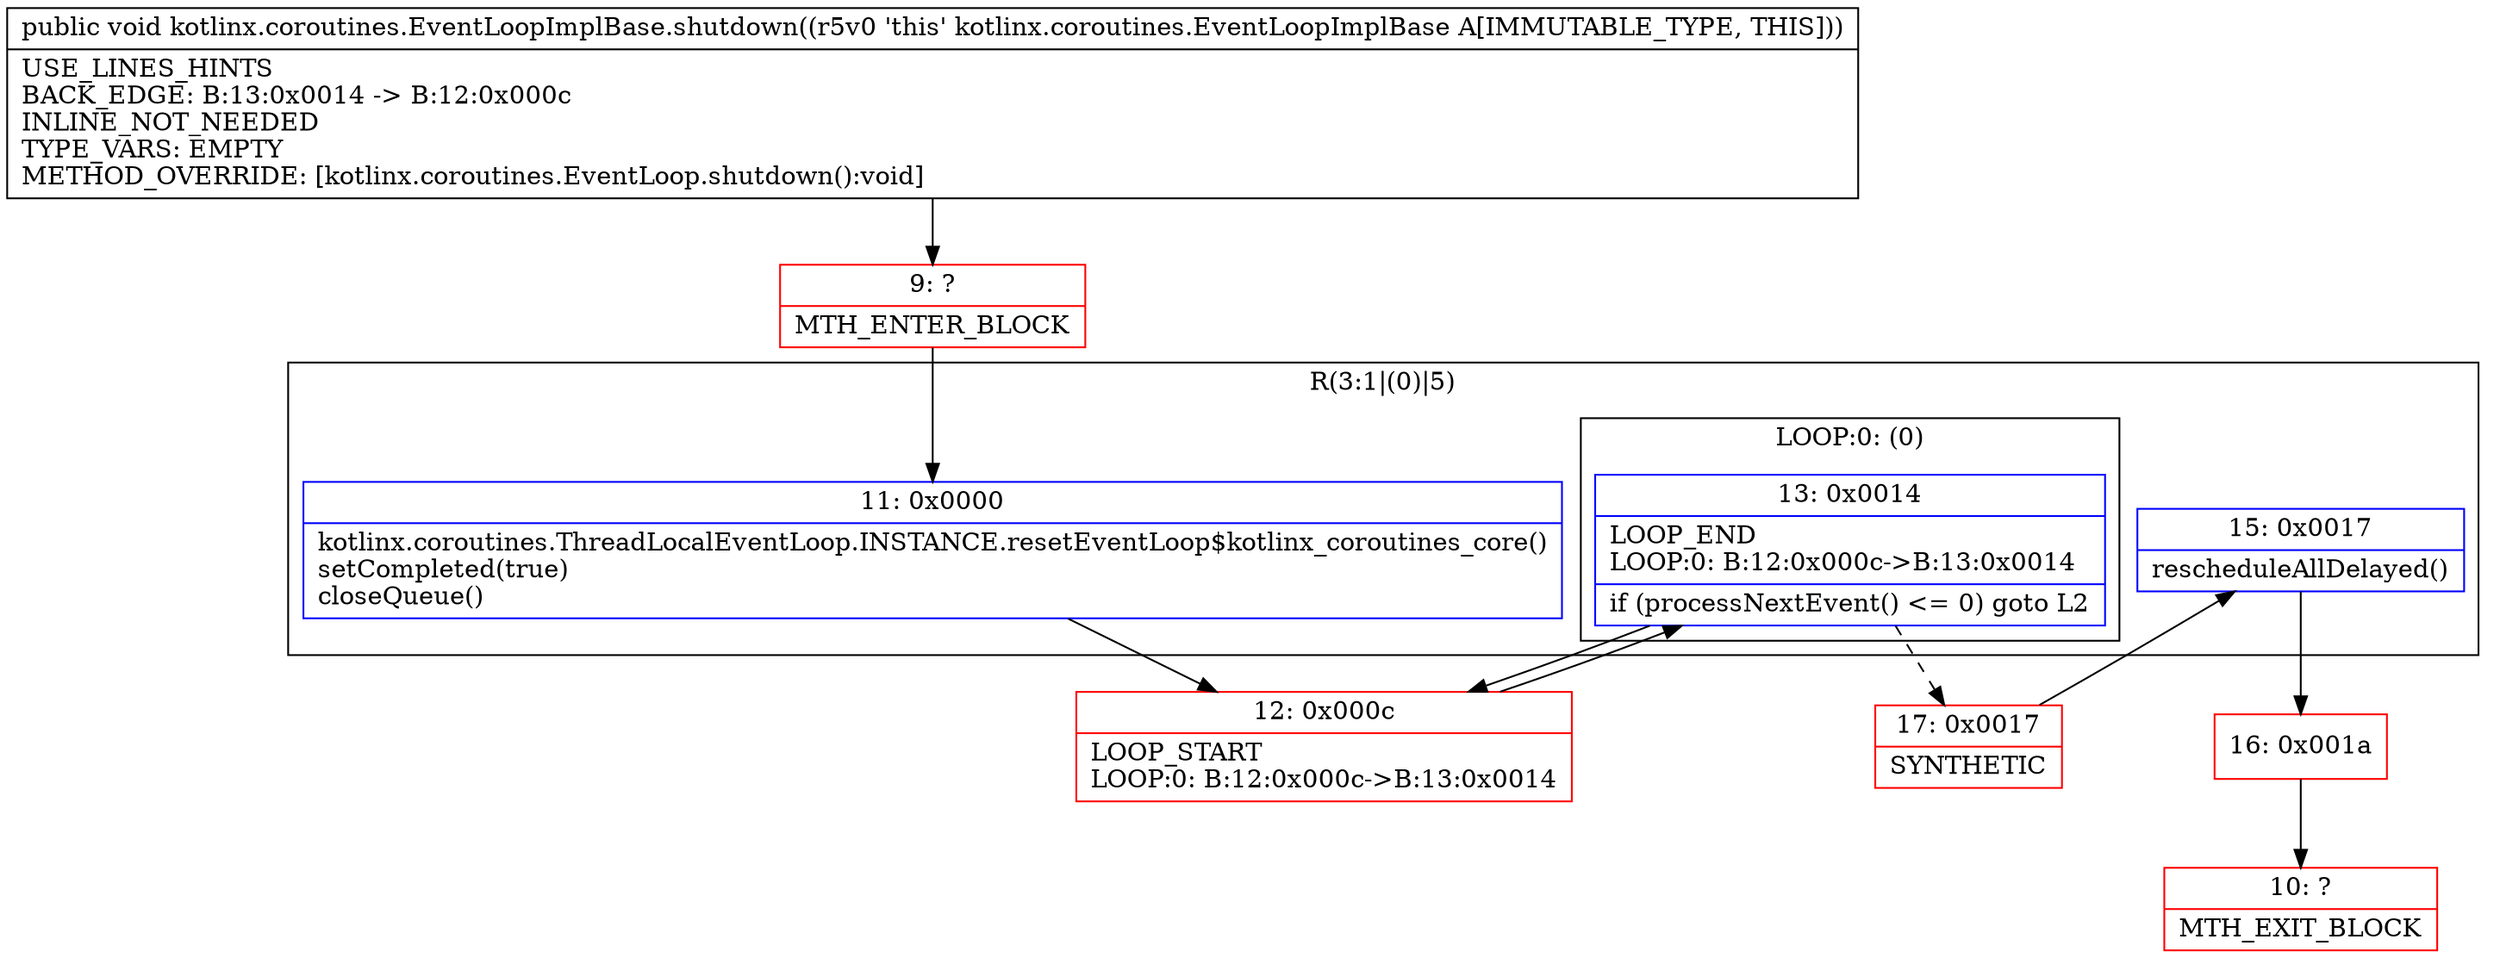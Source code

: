 digraph "CFG forkotlinx.coroutines.EventLoopImplBase.shutdown()V" {
subgraph cluster_Region_325119031 {
label = "R(3:1|(0)|5)";
node [shape=record,color=blue];
Node_11 [shape=record,label="{11\:\ 0x0000|kotlinx.coroutines.ThreadLocalEventLoop.INSTANCE.resetEventLoop$kotlinx_coroutines_core()\lsetCompleted(true)\lcloseQueue()\l}"];
subgraph cluster_LoopRegion_1738857240 {
label = "LOOP:0: (0)";
node [shape=record,color=blue];
Node_13 [shape=record,label="{13\:\ 0x0014|LOOP_END\lLOOP:0: B:12:0x000c\-\>B:13:0x0014\l|if (processNextEvent() \<= 0) goto L2\l}"];
subgraph cluster_Region_2137026239 {
label = "R(0)";
node [shape=record,color=blue];
}
}
Node_15 [shape=record,label="{15\:\ 0x0017|rescheduleAllDelayed()\l}"];
}
Node_9 [shape=record,color=red,label="{9\:\ ?|MTH_ENTER_BLOCK\l}"];
Node_12 [shape=record,color=red,label="{12\:\ 0x000c|LOOP_START\lLOOP:0: B:12:0x000c\-\>B:13:0x0014\l}"];
Node_17 [shape=record,color=red,label="{17\:\ 0x0017|SYNTHETIC\l}"];
Node_16 [shape=record,color=red,label="{16\:\ 0x001a}"];
Node_10 [shape=record,color=red,label="{10\:\ ?|MTH_EXIT_BLOCK\l}"];
MethodNode[shape=record,label="{public void kotlinx.coroutines.EventLoopImplBase.shutdown((r5v0 'this' kotlinx.coroutines.EventLoopImplBase A[IMMUTABLE_TYPE, THIS]))  | USE_LINES_HINTS\lBACK_EDGE: B:13:0x0014 \-\> B:12:0x000c\lINLINE_NOT_NEEDED\lTYPE_VARS: EMPTY\lMETHOD_OVERRIDE: [kotlinx.coroutines.EventLoop.shutdown():void]\l}"];
MethodNode -> Node_9;Node_11 -> Node_12;
Node_13 -> Node_12;
Node_13 -> Node_17[style=dashed];
Node_15 -> Node_16;
Node_9 -> Node_11;
Node_12 -> Node_13;
Node_17 -> Node_15;
Node_16 -> Node_10;
}

